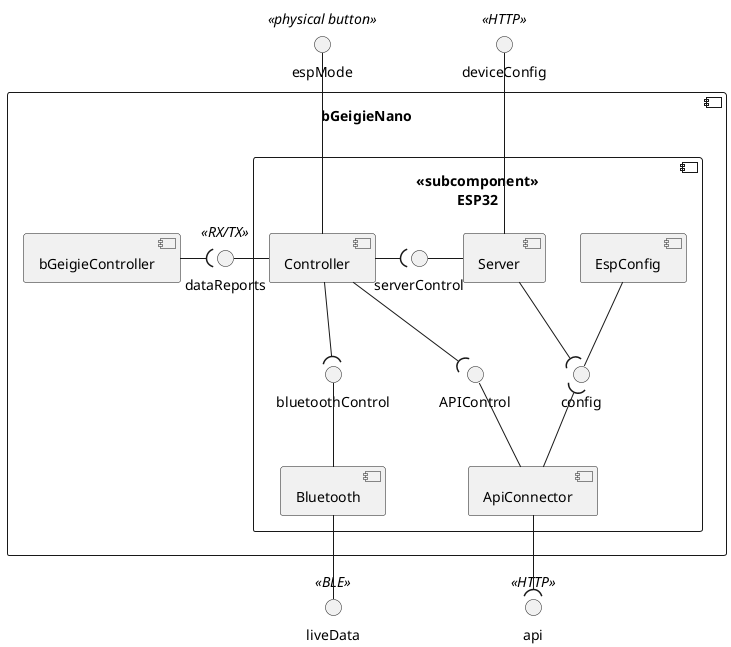 @startuml

interface espMode<<physical button>>
interface deviceConfig<<HTTP>>
interface liveData<<BLE>>
interface api<<HTTP>>

component bGeigieNano\n {
    interface dataReports<<RX/TX>>
    component bGeigieController

    component <<subcomponent>>\nESP32\n {
        interface IBL as "bluetoothControl"
        interface IAP as "APIControl"
        interface serverControl
        component Controller
        component Server
        component ApiConnector
        component Bluetooth
        component EspConfig

        ''' For ordering '''
        Server -[hidden]> EspConfig
        ''''''

        Controller -( serverControl
        serverControl - Server
        dataReports - Controller
        config )-u- Server
        config -u- EspConfig
        deviceConfig -d- Server
        espMode -d- Controller
        IBL )-u- Controller
        IBL -d- Bluetooth
        IAP )-u- Controller
        IAP -d- ApiConnector
        ApiConnector -u-( config

        liveData -u- Bluetooth
        api )-u- ApiConnector
    }

    bGeigieController -( dataReports

}

@enduml